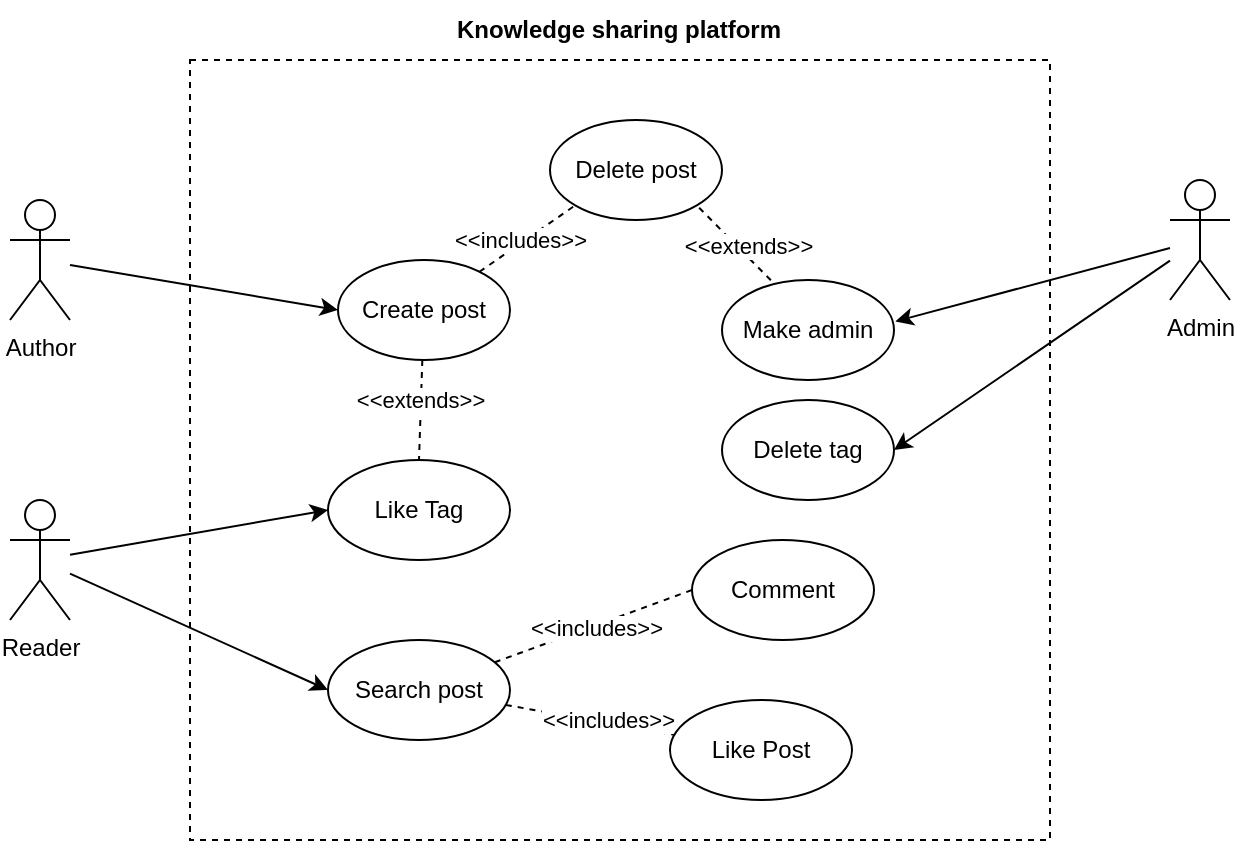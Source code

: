 <mxfile version="21.3.7" type="device">
  <diagram name="Page-1" id="lZOU-qRwZ4GDVxaxGd4x">
    <mxGraphModel dx="819" dy="461" grid="1" gridSize="10" guides="1" tooltips="1" connect="1" arrows="1" fold="1" page="1" pageScale="1" pageWidth="827" pageHeight="1169" math="0" shadow="0">
      <root>
        <mxCell id="0" />
        <mxCell id="1" parent="0" />
        <mxCell id="tzqBZ0rh7alvdzZAN90n-1" value="" style="rounded=0;whiteSpace=wrap;html=1;dashed=1;fillColor=none;" vertex="1" parent="1">
          <mxGeometry x="200" y="240" width="430" height="390" as="geometry" />
        </mxCell>
        <mxCell id="tzqBZ0rh7alvdzZAN90n-2" value="&lt;b&gt;Knowledge sharing platform&lt;/b&gt;" style="text;html=1;align=center;verticalAlign=middle;resizable=0;points=[];autosize=1;strokeColor=none;fillColor=none;" vertex="1" parent="1">
          <mxGeometry x="319" y="210" width="190" height="30" as="geometry" />
        </mxCell>
        <mxCell id="tzqBZ0rh7alvdzZAN90n-22" style="rounded=0;orthogonalLoop=1;jettySize=auto;html=1;entryX=0;entryY=0.5;entryDx=0;entryDy=0;" edge="1" parent="1" source="tzqBZ0rh7alvdzZAN90n-3" target="tzqBZ0rh7alvdzZAN90n-7">
          <mxGeometry relative="1" as="geometry" />
        </mxCell>
        <mxCell id="tzqBZ0rh7alvdzZAN90n-3" value="Author" style="shape=umlActor;verticalLabelPosition=bottom;verticalAlign=top;html=1;outlineConnect=0;" vertex="1" parent="1">
          <mxGeometry x="110" y="310" width="30" height="60" as="geometry" />
        </mxCell>
        <mxCell id="tzqBZ0rh7alvdzZAN90n-14" style="rounded=0;orthogonalLoop=1;jettySize=auto;html=1;entryX=0;entryY=0.5;entryDx=0;entryDy=0;" edge="1" parent="1" source="tzqBZ0rh7alvdzZAN90n-4" target="tzqBZ0rh7alvdzZAN90n-8">
          <mxGeometry relative="1" as="geometry" />
        </mxCell>
        <mxCell id="tzqBZ0rh7alvdzZAN90n-33" style="rounded=0;orthogonalLoop=1;jettySize=auto;html=1;entryX=0;entryY=0.5;entryDx=0;entryDy=0;" edge="1" parent="1" source="tzqBZ0rh7alvdzZAN90n-4" target="tzqBZ0rh7alvdzZAN90n-31">
          <mxGeometry relative="1" as="geometry" />
        </mxCell>
        <mxCell id="tzqBZ0rh7alvdzZAN90n-4" value="Reader" style="shape=umlActor;verticalLabelPosition=bottom;verticalAlign=top;html=1;outlineConnect=0;" vertex="1" parent="1">
          <mxGeometry x="110" y="460" width="30" height="60" as="geometry" />
        </mxCell>
        <mxCell id="tzqBZ0rh7alvdzZAN90n-25" style="rounded=0;orthogonalLoop=1;jettySize=auto;html=1;entryX=1.008;entryY=0.414;entryDx=0;entryDy=0;entryPerimeter=0;" edge="1" parent="1" source="tzqBZ0rh7alvdzZAN90n-6" target="tzqBZ0rh7alvdzZAN90n-10">
          <mxGeometry relative="1" as="geometry" />
        </mxCell>
        <mxCell id="tzqBZ0rh7alvdzZAN90n-38" style="rounded=0;orthogonalLoop=1;jettySize=auto;html=1;entryX=1;entryY=0.5;entryDx=0;entryDy=0;" edge="1" parent="1" source="tzqBZ0rh7alvdzZAN90n-6" target="tzqBZ0rh7alvdzZAN90n-37">
          <mxGeometry relative="1" as="geometry" />
        </mxCell>
        <mxCell id="tzqBZ0rh7alvdzZAN90n-6" value="Admin" style="shape=umlActor;verticalLabelPosition=bottom;verticalAlign=top;html=1;outlineConnect=0;" vertex="1" parent="1">
          <mxGeometry x="690" y="300" width="30" height="60" as="geometry" />
        </mxCell>
        <mxCell id="tzqBZ0rh7alvdzZAN90n-23" style="rounded=0;orthogonalLoop=1;jettySize=auto;html=1;entryX=0;entryY=1;entryDx=0;entryDy=0;dashed=1;endArrow=none;endFill=0;" edge="1" parent="1" source="tzqBZ0rh7alvdzZAN90n-7" target="tzqBZ0rh7alvdzZAN90n-9">
          <mxGeometry relative="1" as="geometry" />
        </mxCell>
        <mxCell id="tzqBZ0rh7alvdzZAN90n-24" value="&amp;lt;&amp;lt;includes&amp;gt;&amp;gt;" style="edgeLabel;html=1;align=center;verticalAlign=middle;resizable=0;points=[];" vertex="1" connectable="0" parent="tzqBZ0rh7alvdzZAN90n-23">
          <mxGeometry x="-0.232" relative="1" as="geometry">
            <mxPoint x="2" y="-3" as="offset" />
          </mxGeometry>
        </mxCell>
        <mxCell id="tzqBZ0rh7alvdzZAN90n-35" style="rounded=0;orthogonalLoop=1;jettySize=auto;html=1;entryX=0.5;entryY=0;entryDx=0;entryDy=0;dashed=1;endArrow=none;endFill=0;" edge="1" parent="1" source="tzqBZ0rh7alvdzZAN90n-7" target="tzqBZ0rh7alvdzZAN90n-31">
          <mxGeometry relative="1" as="geometry" />
        </mxCell>
        <mxCell id="tzqBZ0rh7alvdzZAN90n-36" value="&amp;lt;&amp;lt;extends&amp;gt;&amp;gt;" style="edgeLabel;html=1;align=center;verticalAlign=middle;resizable=0;points=[];" vertex="1" connectable="0" parent="tzqBZ0rh7alvdzZAN90n-35">
          <mxGeometry x="-0.363" y="-2" relative="1" as="geometry">
            <mxPoint x="1" y="4" as="offset" />
          </mxGeometry>
        </mxCell>
        <mxCell id="tzqBZ0rh7alvdzZAN90n-7" value="Create post" style="ellipse;whiteSpace=wrap;html=1;" vertex="1" parent="1">
          <mxGeometry x="274" y="340" width="86" height="50" as="geometry" />
        </mxCell>
        <mxCell id="tzqBZ0rh7alvdzZAN90n-15" style="rounded=0;orthogonalLoop=1;jettySize=auto;html=1;endArrow=none;endFill=0;dashed=1;" edge="1" parent="1" source="tzqBZ0rh7alvdzZAN90n-8" target="tzqBZ0rh7alvdzZAN90n-12">
          <mxGeometry relative="1" as="geometry" />
        </mxCell>
        <mxCell id="tzqBZ0rh7alvdzZAN90n-16" value="&amp;lt;&amp;lt;includes&amp;gt;&amp;gt;" style="edgeLabel;html=1;align=center;verticalAlign=middle;resizable=0;points=[];" vertex="1" connectable="0" parent="tzqBZ0rh7alvdzZAN90n-15">
          <mxGeometry x="0.193" y="2" relative="1" as="geometry">
            <mxPoint as="offset" />
          </mxGeometry>
        </mxCell>
        <mxCell id="tzqBZ0rh7alvdzZAN90n-17" style="rounded=0;orthogonalLoop=1;jettySize=auto;html=1;entryX=0;entryY=0.5;entryDx=0;entryDy=0;endArrow=none;endFill=0;dashed=1;" edge="1" parent="1" source="tzqBZ0rh7alvdzZAN90n-8" target="tzqBZ0rh7alvdzZAN90n-13">
          <mxGeometry relative="1" as="geometry" />
        </mxCell>
        <mxCell id="tzqBZ0rh7alvdzZAN90n-18" value="&amp;lt;&amp;lt;includes&amp;gt;&amp;gt;" style="edgeLabel;html=1;align=center;verticalAlign=middle;resizable=0;points=[];rotation=0;" vertex="1" connectable="0" parent="tzqBZ0rh7alvdzZAN90n-17">
          <mxGeometry x="-0.149" y="1" relative="1" as="geometry">
            <mxPoint x="9" y="-1" as="offset" />
          </mxGeometry>
        </mxCell>
        <mxCell id="tzqBZ0rh7alvdzZAN90n-8" value="Search post" style="ellipse;whiteSpace=wrap;html=1;" vertex="1" parent="1">
          <mxGeometry x="269" y="530" width="91" height="50" as="geometry" />
        </mxCell>
        <mxCell id="tzqBZ0rh7alvdzZAN90n-9" value="Delete post" style="ellipse;whiteSpace=wrap;html=1;" vertex="1" parent="1">
          <mxGeometry x="380" y="270" width="86" height="50" as="geometry" />
        </mxCell>
        <mxCell id="tzqBZ0rh7alvdzZAN90n-10" value="Make admin" style="ellipse;whiteSpace=wrap;html=1;" vertex="1" parent="1">
          <mxGeometry x="466" y="350" width="86" height="50" as="geometry" />
        </mxCell>
        <mxCell id="tzqBZ0rh7alvdzZAN90n-12" value="Like Post" style="ellipse;whiteSpace=wrap;html=1;" vertex="1" parent="1">
          <mxGeometry x="440" y="560" width="91" height="50" as="geometry" />
        </mxCell>
        <mxCell id="tzqBZ0rh7alvdzZAN90n-13" value="Comment" style="ellipse;whiteSpace=wrap;html=1;" vertex="1" parent="1">
          <mxGeometry x="451" y="480" width="91" height="50" as="geometry" />
        </mxCell>
        <mxCell id="tzqBZ0rh7alvdzZAN90n-26" style="rounded=0;orthogonalLoop=1;jettySize=auto;html=1;entryX=1;entryY=1;entryDx=0;entryDy=0;dashed=1;endArrow=none;endFill=0;exitX=0.284;exitY=0.003;exitDx=0;exitDy=0;exitPerimeter=0;" edge="1" parent="1" source="tzqBZ0rh7alvdzZAN90n-10" target="tzqBZ0rh7alvdzZAN90n-9">
          <mxGeometry relative="1" as="geometry">
            <mxPoint x="440" y="360" as="sourcePoint" />
            <mxPoint x="487" y="327" as="targetPoint" />
          </mxGeometry>
        </mxCell>
        <mxCell id="tzqBZ0rh7alvdzZAN90n-27" value="&amp;lt;&amp;lt;extends&amp;gt;&amp;gt;" style="edgeLabel;html=1;align=center;verticalAlign=middle;resizable=0;points=[];" vertex="1" connectable="0" parent="tzqBZ0rh7alvdzZAN90n-26">
          <mxGeometry x="-0.232" relative="1" as="geometry">
            <mxPoint x="2" y="-3" as="offset" />
          </mxGeometry>
        </mxCell>
        <mxCell id="tzqBZ0rh7alvdzZAN90n-31" value="Like Tag" style="ellipse;whiteSpace=wrap;html=1;" vertex="1" parent="1">
          <mxGeometry x="269" y="440" width="91" height="50" as="geometry" />
        </mxCell>
        <mxCell id="tzqBZ0rh7alvdzZAN90n-37" value="Delete tag" style="ellipse;whiteSpace=wrap;html=1;" vertex="1" parent="1">
          <mxGeometry x="466" y="410" width="86" height="50" as="geometry" />
        </mxCell>
      </root>
    </mxGraphModel>
  </diagram>
</mxfile>
